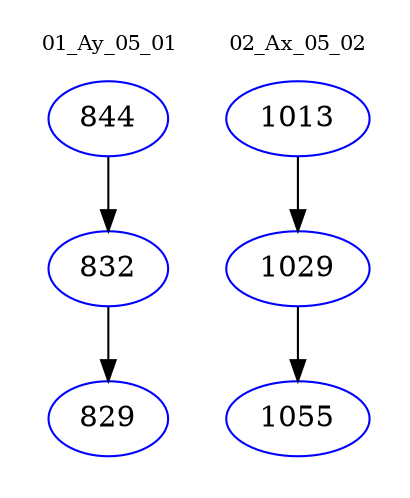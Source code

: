 digraph{
subgraph cluster_0 {
color = white
label = "01_Ay_05_01";
fontsize=10;
T0_844 [label="844", color="blue"]
T0_844 -> T0_832 [color="black"]
T0_832 [label="832", color="blue"]
T0_832 -> T0_829 [color="black"]
T0_829 [label="829", color="blue"]
}
subgraph cluster_1 {
color = white
label = "02_Ax_05_02";
fontsize=10;
T1_1013 [label="1013", color="blue"]
T1_1013 -> T1_1029 [color="black"]
T1_1029 [label="1029", color="blue"]
T1_1029 -> T1_1055 [color="black"]
T1_1055 [label="1055", color="blue"]
}
}
